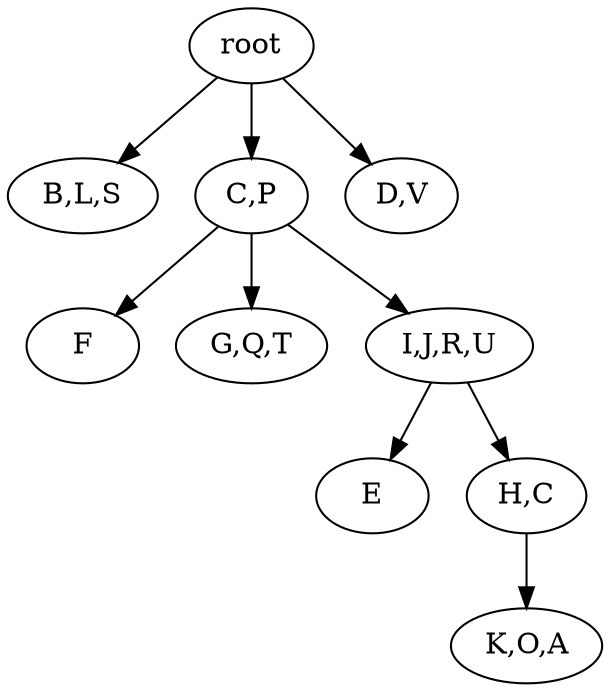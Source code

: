 strict digraph G {
	graph [name=G];
	0	 [label=root];
	3	 [label="B,L,S"];
	0 -> 3;
	1	 [label="C,P"];
	0 -> 1;
	2	 [label="D,V"];
	0 -> 2;
	8	 [label=E];
	7	 [label=F];
	1 -> 7;
	6	 [label="G,Q,T"];
	1 -> 6;
	5	 [label="I,J,R,U"];
	1 -> 5;
	4	 [label="K,O,A"];
	9	 [label="H,C"];
	9 -> 4;
	5 -> 8;
	5 -> 9;
}
